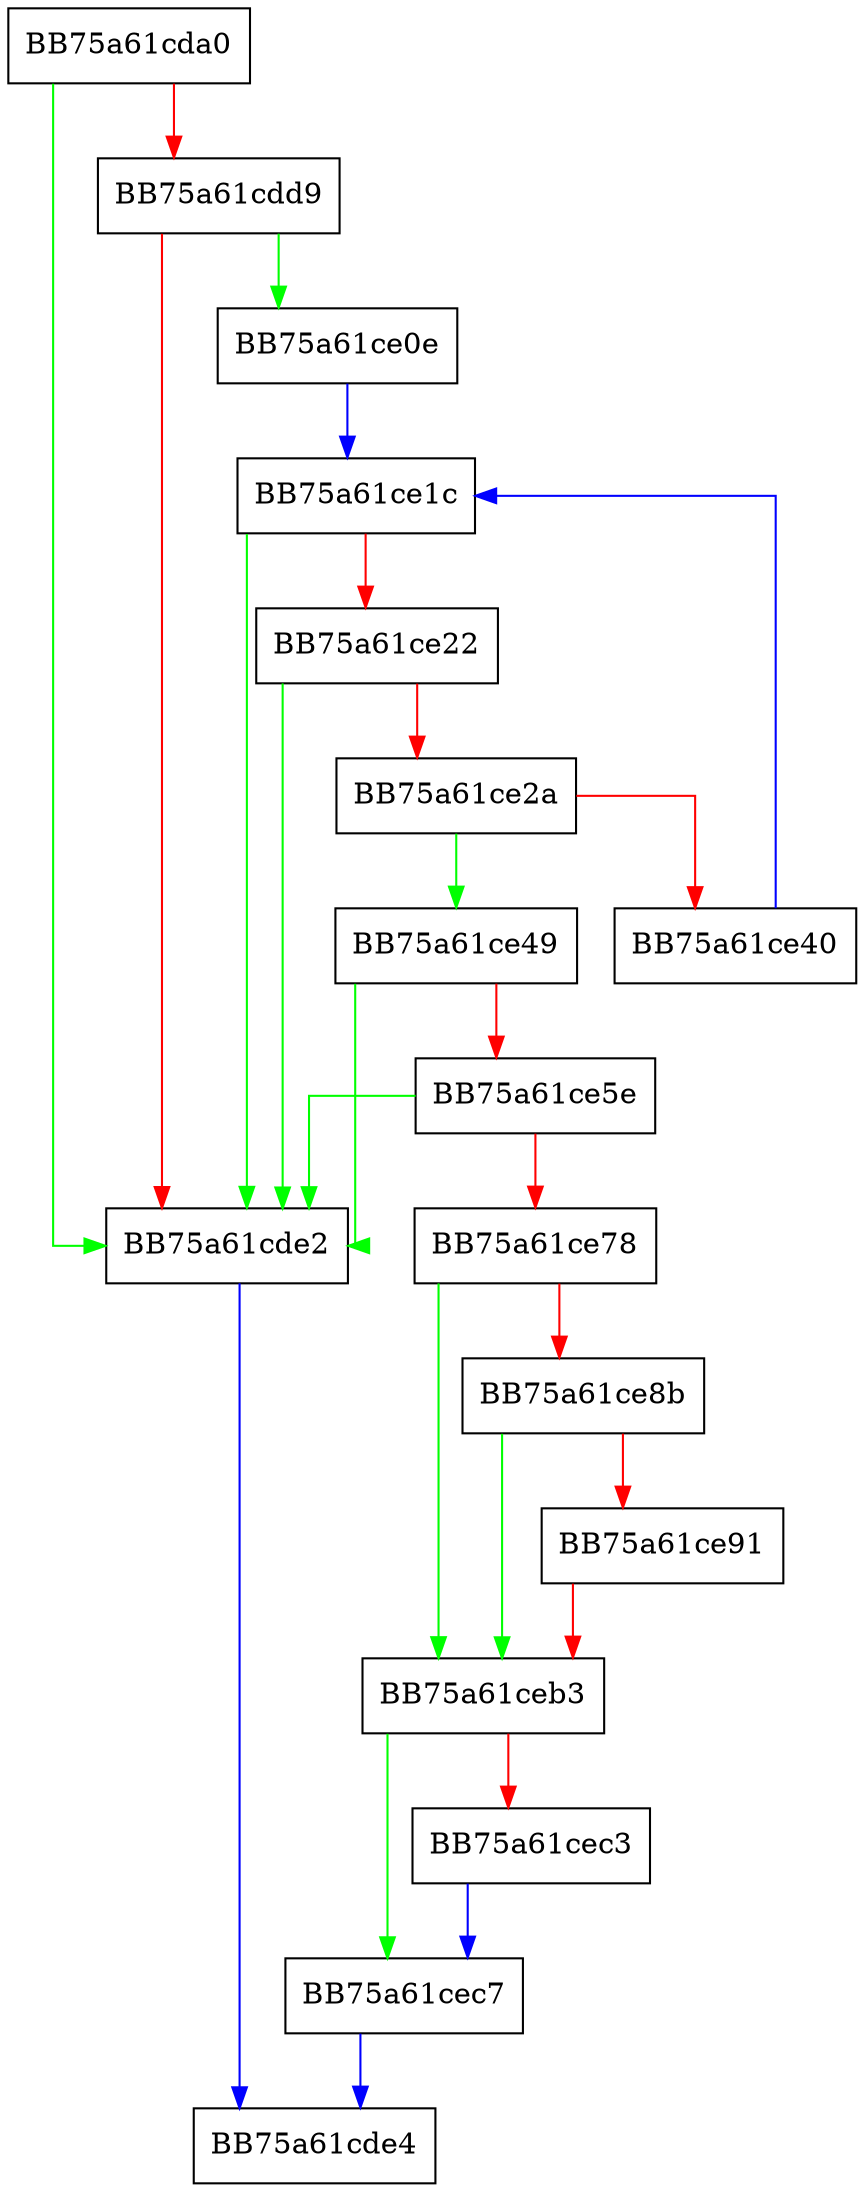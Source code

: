 digraph IsMine {
  node [shape="box"];
  graph [splines=ortho];
  BB75a61cda0 -> BB75a61cde2 [color="green"];
  BB75a61cda0 -> BB75a61cdd9 [color="red"];
  BB75a61cdd9 -> BB75a61ce0e [color="green"];
  BB75a61cdd9 -> BB75a61cde2 [color="red"];
  BB75a61cde2 -> BB75a61cde4 [color="blue"];
  BB75a61ce0e -> BB75a61ce1c [color="blue"];
  BB75a61ce1c -> BB75a61cde2 [color="green"];
  BB75a61ce1c -> BB75a61ce22 [color="red"];
  BB75a61ce22 -> BB75a61cde2 [color="green"];
  BB75a61ce22 -> BB75a61ce2a [color="red"];
  BB75a61ce2a -> BB75a61ce49 [color="green"];
  BB75a61ce2a -> BB75a61ce40 [color="red"];
  BB75a61ce40 -> BB75a61ce1c [color="blue"];
  BB75a61ce49 -> BB75a61cde2 [color="green"];
  BB75a61ce49 -> BB75a61ce5e [color="red"];
  BB75a61ce5e -> BB75a61cde2 [color="green"];
  BB75a61ce5e -> BB75a61ce78 [color="red"];
  BB75a61ce78 -> BB75a61ceb3 [color="green"];
  BB75a61ce78 -> BB75a61ce8b [color="red"];
  BB75a61ce8b -> BB75a61ceb3 [color="green"];
  BB75a61ce8b -> BB75a61ce91 [color="red"];
  BB75a61ce91 -> BB75a61ceb3 [color="red"];
  BB75a61ceb3 -> BB75a61cec7 [color="green"];
  BB75a61ceb3 -> BB75a61cec3 [color="red"];
  BB75a61cec3 -> BB75a61cec7 [color="blue"];
  BB75a61cec7 -> BB75a61cde4 [color="blue"];
}